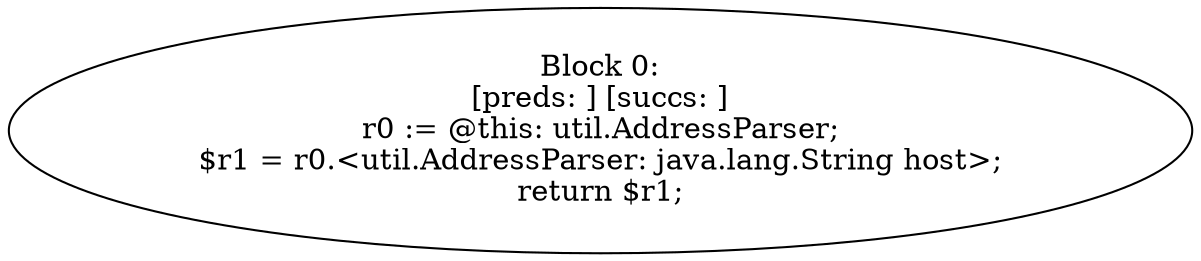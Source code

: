 digraph "unitGraph" {
    "Block 0:
[preds: ] [succs: ]
r0 := @this: util.AddressParser;
$r1 = r0.<util.AddressParser: java.lang.String host>;
return $r1;
"
}
